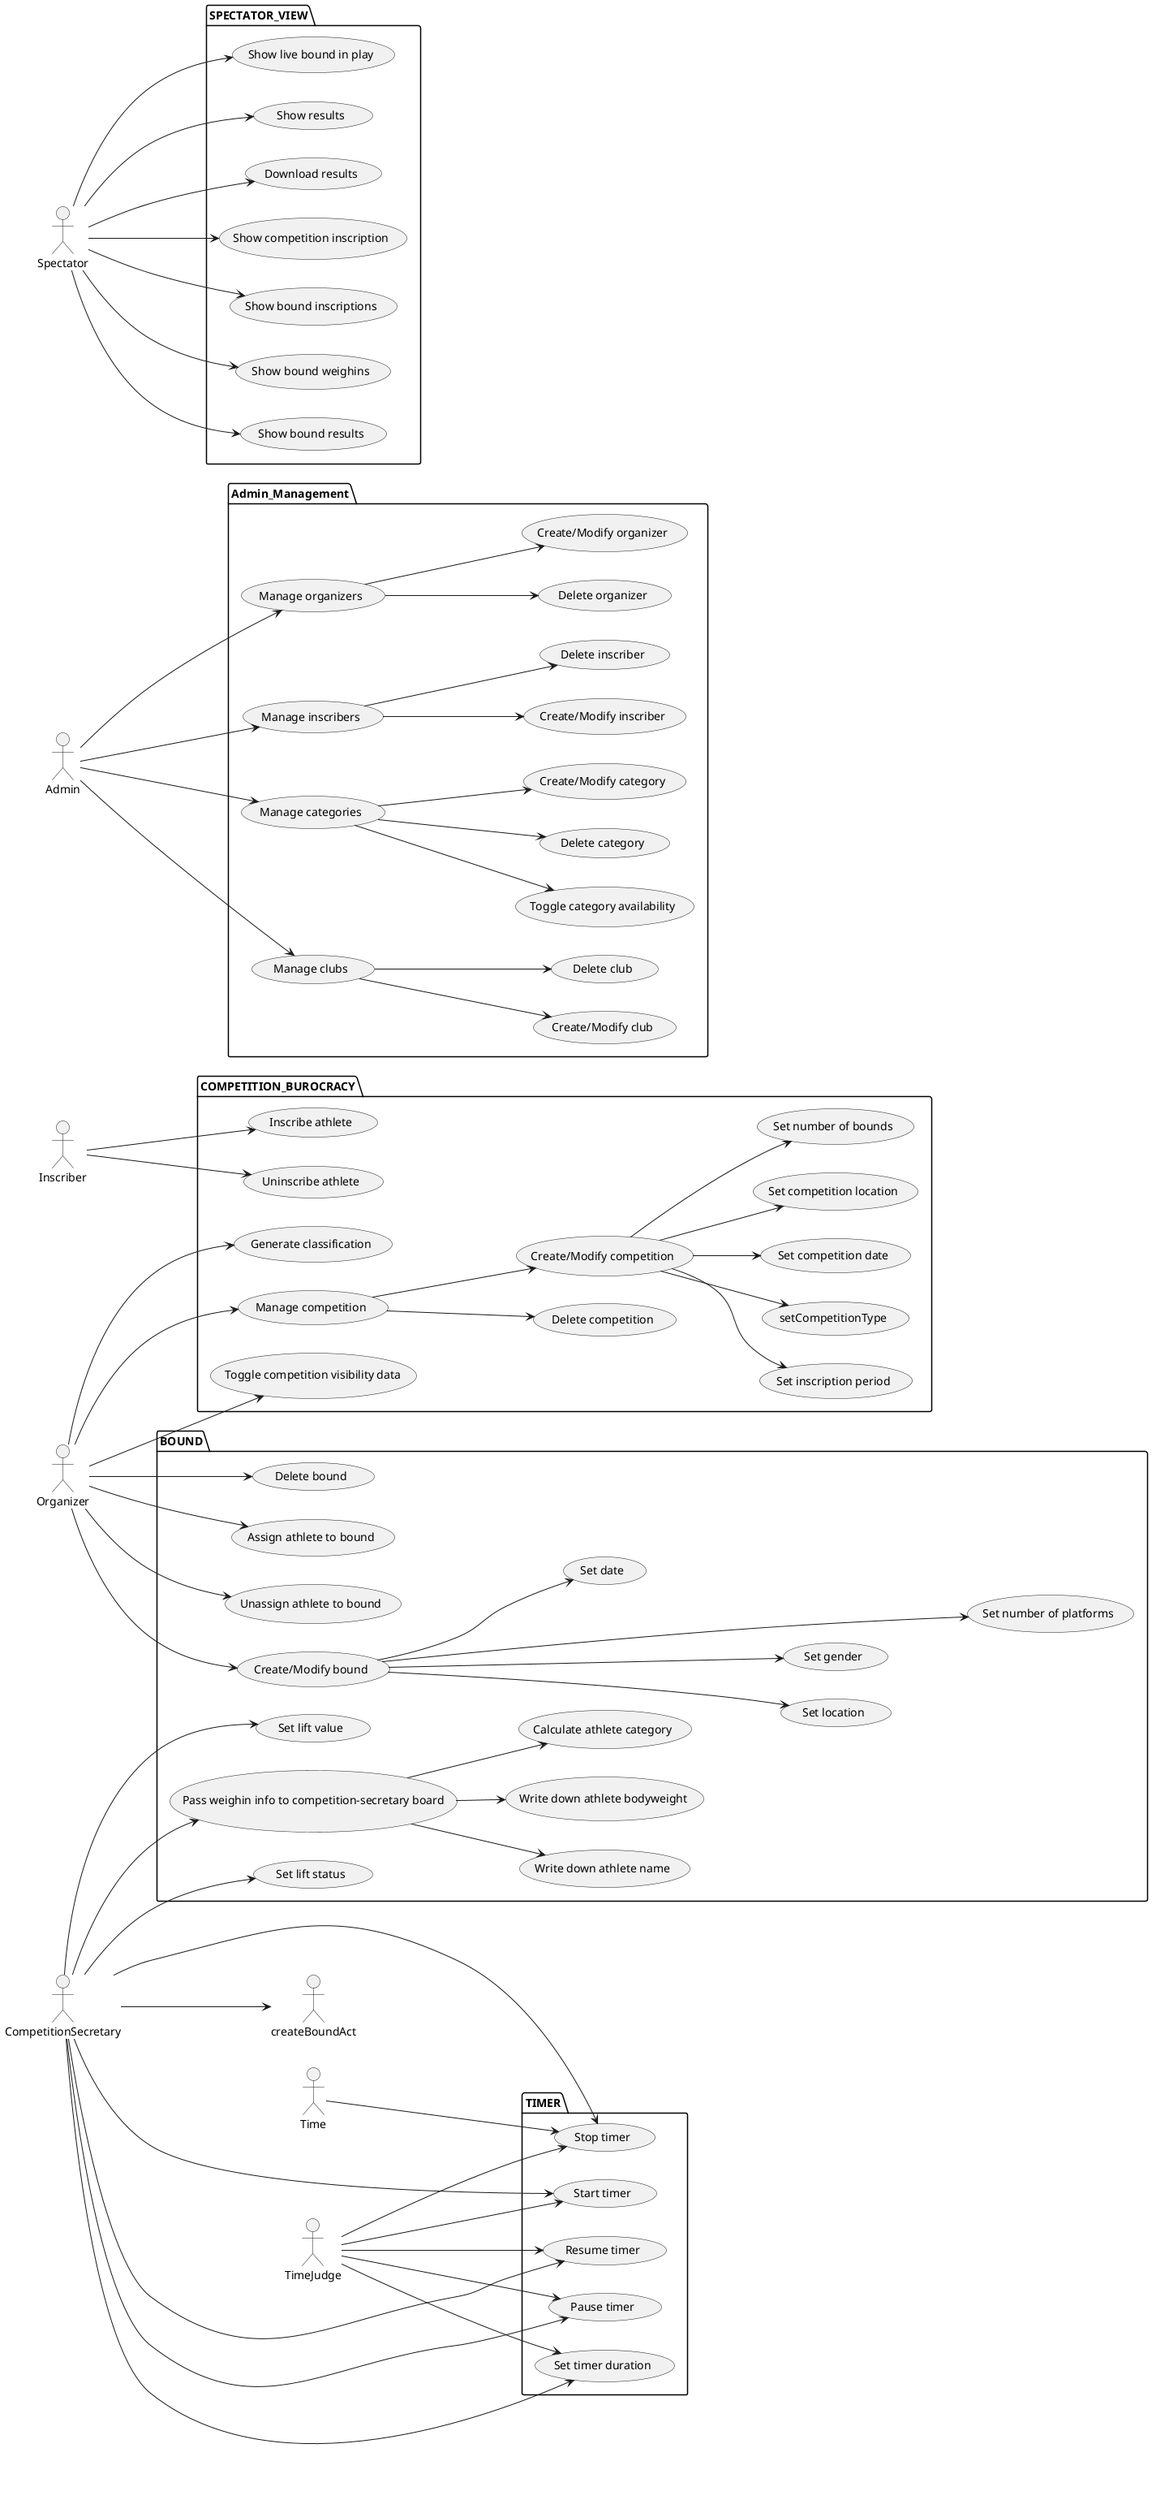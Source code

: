 @startuml
left to right direction

actor Organizer as Organizer
actor Inscriber as Inscriber
actor Admin as Admin
actor Time as Time
actor TimeJudge as TimeJudge
actor Spectator as Spectator
actor CompetitionSecretary as CompetitionSecretary

package Admin_Management {
  usecase "Create/Modify club" as createClub
  usecase "Delete club" as deleteClub
  usecase "Manage clubs" as manageClubs

  usecase "Create/Modify organizer" as createOrganizer
  usecase "Delete organizer" as deleteOrganizer
  usecase "Manage organizers" as manageOrganizers

  usecase "Delete inscriber" as deleteInscriber
  usecase "Create/Modify inscriber" as createInscriber
  usecase "Manage inscribers" as manageInscribers

  usecase "Toggle category availability" as toggleCategory
  usecase "Delete category" as deleteCategory
  usecase "Create/Modify category" as createCategory
  usecase "Manage categories" as manageCategories
}

manageClubs --> createClub
manageClubs --> deleteClub
Admin --> manageClubs

manageOrganizers --> deleteOrganizer
manageOrganizers --> createOrganizer
Admin --> manageOrganizers

manageInscribers --> deleteInscriber
manageInscribers --> createInscriber
Admin --> manageInscribers

manageCategories --> deleteCategory
manageCategories --> createCategory
manageCategories --> toggleCategory
Admin --> manageCategories

package COMPETITION_BUROCRACY {
  usecase "Create/Modify competition" as createCompetition
  usecase "Delete competition" as deleteCompetition
  usecase "Manage competition" as manageCompetition

  usecase "setCompetitionType" as setCompetitionType
  usecase "Set competition date" as setCompetitionDate
  usecase "Set competition location" as setCompetitionLocation
  usecase "Set number of bounds" as setNumberOfBounds
  usecase "Set inscription period" as setInscriptionPeriod

  createCompetition --> setCompetitionDate
  createCompetition --> setInscriptionPeriod
  createCompetition --> setCompetitionLocation
  createCompetition --> setNumberOfBounds
  createCompetition --> setCompetitionType

  usecase "Toggle competition visibility data" as toggle
  usecase "Inscribe athlete" as inscribeAthlete
  usecase "Uninscribe athlete" as uninscribeAthlete

  usecase "Generate classification" as generateClassification
}

Organizer --> manageCompetition
Organizer --> toggle
manageCompetition --> deleteCompetition
manageCompetition --> createCompetition
Inscriber --> inscribeAthlete
Inscriber --> uninscribeAthlete
Organizer --> generateClassification

package BOUND {
  usecase "Create/Modify bound" as createBound
  usecase "Delete bound" as deleteBound
  usecase "Set date" as setBoundDate
  usecase "Set location" as setBoundLocation
  usecase "Set gender" as setGender
  usecase "Set number of platforms" as platformNumber

  createBound ---> setBoundLocation
  createBound ----> platformNumber
  createBound --> setBoundDate
  createBound ---> setGender

  usecase "Assign athlete to bound" as assignAthleteToBound
  usecase "Unassign athlete to bound" as unassignedAthleteToBound

  usecase "Pass weighin info to competition-secretary board" as weighToAct
  usecase "Write down athlete name" as writeDownAthleteName
  usecase "Write down athlete bodyweight" as writeDownAthleteBodyWeight
  usecase "Calculate athlete category" as calculateAthleteCategory
  usecase "Set lift status" as setLiftStatus
  usecase "Set lift value" as setLiftValue

  weighToAct --> writeDownAthleteName
  weighToAct --> writeDownAthleteBodyWeight
  weighToAct --> calculateAthleteCategory

}

Organizer --> createBound
Organizer --> assignAthleteToBound
Organizer --> unassignedAthleteToBound
Organizer --> deleteBound
CompetitionSecretary --> weighToAct
CompetitionSecretary --> setLiftStatus
CompetitionSecretary --> setLiftValue
CompetitionSecretary --> createBoundAct

package TIMER {
  usecase "Start timer" as startTimer
  usecase "Pause timer" as pauseTimer
  usecase "Resume timer" as resumeTimer
  usecase "Set timer duration" as setTimerDuration
  usecase "Stop timer" as stopTimer
}

TimeJudge --> startTimer
TimeJudge --> pauseTimer
TimeJudge --> resumeTimer
TimeJudge --> stopTimer
TimeJudge --> setTimerDuration
Time --> stopTimer

CompetitionSecretary ---> startTimer
CompetitionSecretary ---> pauseTimer
CompetitionSecretary ---> resumeTimer
CompetitionSecretary ---> stopTimer
CompetitionSecretary ---> setTimerDuration


package SPECTATOR_VIEW {
  usecase "Show competition inscription" as showCompetitionData
  usecase "Show bound inscriptions" as showBoundInscriptions
  usecase "Show bound weighins" as showBoundWeighins
  usecase "Show bound results" as showFinishedBoundsData
  usecase "Show live bound in play" as showLiveBoundInPlay
  usecase "Show results" as showResults
  usecase "Download results" as downloadResults
}
Spectator --> showCompetitionData
Spectator --> showBoundInscriptions
Spectator --> showBoundWeighins
Spectator --> showFinishedBoundsData
Spectator --> showLiveBoundInPlay
Spectator --> showResults
Spectator --> downloadResults
@enduml